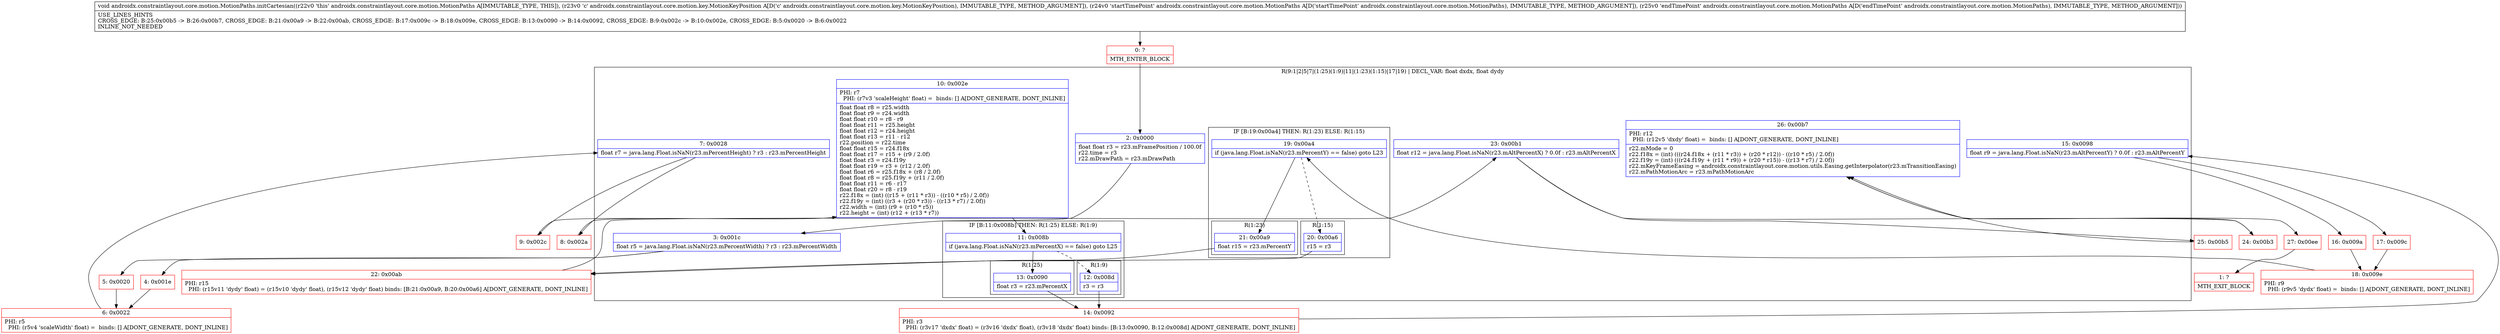 digraph "CFG forandroidx.constraintlayout.core.motion.MotionPaths.initCartesian(Landroidx\/constraintlayout\/core\/motion\/key\/MotionKeyPosition;Landroidx\/constraintlayout\/core\/motion\/MotionPaths;Landroidx\/constraintlayout\/core\/motion\/MotionPaths;)V" {
subgraph cluster_Region_191088321 {
label = "R(9:1|2|5|7|(1:25)(1:9)|11|(1:23)(1:15)|17|19) | DECL_VAR: float dxdx, float dydy\l";
node [shape=record,color=blue];
Node_2 [shape=record,label="{2\:\ 0x0000|float float r3 = r23.mFramePosition \/ 100.0f\lr22.time = r3\lr22.mDrawPath = r23.mDrawPath\l}"];
Node_3 [shape=record,label="{3\:\ 0x001c|float r5 = java.lang.Float.isNaN(r23.mPercentWidth) ? r3 : r23.mPercentWidth\l}"];
Node_7 [shape=record,label="{7\:\ 0x0028|float r7 = java.lang.Float.isNaN(r23.mPercentHeight) ? r3 : r23.mPercentHeight\l}"];
Node_10 [shape=record,label="{10\:\ 0x002e|PHI: r7 \l  PHI: (r7v3 'scaleHeight' float) =  binds: [] A[DONT_GENERATE, DONT_INLINE]\l|float float r8 = r25.width\lfloat float r9 = r24.width\lfloat float r10 = r8 \- r9\lfloat float r11 = r25.height\lfloat float r12 = r24.height\lfloat float r13 = r11 \- r12\lr22.position = r22.time\lfloat float r15 = r24.f18x\lfloat float r17 = r15 + (r9 \/ 2.0f)\lfloat float r3 = r24.f19y\lfloat float r19 = r3 + (r12 \/ 2.0f)\lfloat float r6 = r25.f18x + (r8 \/ 2.0f)\lfloat float r8 = r25.f19y + (r11 \/ 2.0f)\lfloat float r11 = r6 \- r17\lfloat float r20 = r8 \- r19\lr22.f18x = (int) ((r15 + (r11 * r3)) \- ((r10 * r5) \/ 2.0f))\lr22.f19y = (int) ((r3 + (r20 * r3)) \- ((r13 * r7) \/ 2.0f))\lr22.width = (int) (r9 + (r10 * r5))\lr22.height = (int) (r12 + (r13 * r7))\l}"];
subgraph cluster_IfRegion_1679956969 {
label = "IF [B:11:0x008b] THEN: R(1:25) ELSE: R(1:9)";
node [shape=record,color=blue];
Node_11 [shape=record,label="{11\:\ 0x008b|if (java.lang.Float.isNaN(r23.mPercentX) == false) goto L25\l}"];
subgraph cluster_Region_2002448522 {
label = "R(1:25)";
node [shape=record,color=blue];
Node_13 [shape=record,label="{13\:\ 0x0090|float r3 = r23.mPercentX\l}"];
}
subgraph cluster_Region_1807952998 {
label = "R(1:9)";
node [shape=record,color=blue];
Node_12 [shape=record,label="{12\:\ 0x008d|r3 = r3\l}"];
}
}
Node_15 [shape=record,label="{15\:\ 0x0098|float r9 = java.lang.Float.isNaN(r23.mAltPercentY) ? 0.0f : r23.mAltPercentY\l}"];
subgraph cluster_IfRegion_355863602 {
label = "IF [B:19:0x00a4] THEN: R(1:23) ELSE: R(1:15)";
node [shape=record,color=blue];
Node_19 [shape=record,label="{19\:\ 0x00a4|if (java.lang.Float.isNaN(r23.mPercentY) == false) goto L23\l}"];
subgraph cluster_Region_1654289774 {
label = "R(1:23)";
node [shape=record,color=blue];
Node_21 [shape=record,label="{21\:\ 0x00a9|float r15 = r23.mPercentY\l}"];
}
subgraph cluster_Region_2090173340 {
label = "R(1:15)";
node [shape=record,color=blue];
Node_20 [shape=record,label="{20\:\ 0x00a6|r15 = r3\l}"];
}
}
Node_23 [shape=record,label="{23\:\ 0x00b1|float r12 = java.lang.Float.isNaN(r23.mAltPercentX) ? 0.0f : r23.mAltPercentX\l}"];
Node_26 [shape=record,label="{26\:\ 0x00b7|PHI: r12 \l  PHI: (r12v5 'dxdy' float) =  binds: [] A[DONT_GENERATE, DONT_INLINE]\l|r22.mMode = 0\lr22.f18x = (int) (((r24.f18x + (r11 * r3)) + (r20 * r12)) \- ((r10 * r5) \/ 2.0f))\lr22.f19y = (int) (((r24.f19y + (r11 * r9)) + (r20 * r15)) \- ((r13 * r7) \/ 2.0f))\lr22.mKeyFrameEasing = androidx.constraintlayout.core.motion.utils.Easing.getInterpolator(r23.mTransitionEasing)\lr22.mPathMotionArc = r23.mPathMotionArc\l}"];
}
Node_0 [shape=record,color=red,label="{0\:\ ?|MTH_ENTER_BLOCK\l}"];
Node_4 [shape=record,color=red,label="{4\:\ 0x001e}"];
Node_6 [shape=record,color=red,label="{6\:\ 0x0022|PHI: r5 \l  PHI: (r5v4 'scaleWidth' float) =  binds: [] A[DONT_GENERATE, DONT_INLINE]\l}"];
Node_8 [shape=record,color=red,label="{8\:\ 0x002a}"];
Node_14 [shape=record,color=red,label="{14\:\ 0x0092|PHI: r3 \l  PHI: (r3v17 'dxdx' float) = (r3v16 'dxdx' float), (r3v18 'dxdx' float) binds: [B:13:0x0090, B:12:0x008d] A[DONT_GENERATE, DONT_INLINE]\l}"];
Node_16 [shape=record,color=red,label="{16\:\ 0x009a}"];
Node_18 [shape=record,color=red,label="{18\:\ 0x009e|PHI: r9 \l  PHI: (r9v5 'dydx' float) =  binds: [] A[DONT_GENERATE, DONT_INLINE]\l}"];
Node_22 [shape=record,color=red,label="{22\:\ 0x00ab|PHI: r15 \l  PHI: (r15v11 'dydy' float) = (r15v10 'dydy' float), (r15v12 'dydy' float) binds: [B:21:0x00a9, B:20:0x00a6] A[DONT_GENERATE, DONT_INLINE]\l}"];
Node_24 [shape=record,color=red,label="{24\:\ 0x00b3}"];
Node_27 [shape=record,color=red,label="{27\:\ 0x00ee}"];
Node_1 [shape=record,color=red,label="{1\:\ ?|MTH_EXIT_BLOCK\l}"];
Node_25 [shape=record,color=red,label="{25\:\ 0x00b5}"];
Node_17 [shape=record,color=red,label="{17\:\ 0x009c}"];
Node_9 [shape=record,color=red,label="{9\:\ 0x002c}"];
Node_5 [shape=record,color=red,label="{5\:\ 0x0020}"];
MethodNode[shape=record,label="{void androidx.constraintlayout.core.motion.MotionPaths.initCartesian((r22v0 'this' androidx.constraintlayout.core.motion.MotionPaths A[IMMUTABLE_TYPE, THIS]), (r23v0 'c' androidx.constraintlayout.core.motion.key.MotionKeyPosition A[D('c' androidx.constraintlayout.core.motion.key.MotionKeyPosition), IMMUTABLE_TYPE, METHOD_ARGUMENT]), (r24v0 'startTimePoint' androidx.constraintlayout.core.motion.MotionPaths A[D('startTimePoint' androidx.constraintlayout.core.motion.MotionPaths), IMMUTABLE_TYPE, METHOD_ARGUMENT]), (r25v0 'endTimePoint' androidx.constraintlayout.core.motion.MotionPaths A[D('endTimePoint' androidx.constraintlayout.core.motion.MotionPaths), IMMUTABLE_TYPE, METHOD_ARGUMENT]))  | USE_LINES_HINTS\lCROSS_EDGE: B:25:0x00b5 \-\> B:26:0x00b7, CROSS_EDGE: B:21:0x00a9 \-\> B:22:0x00ab, CROSS_EDGE: B:17:0x009c \-\> B:18:0x009e, CROSS_EDGE: B:13:0x0090 \-\> B:14:0x0092, CROSS_EDGE: B:9:0x002c \-\> B:10:0x002e, CROSS_EDGE: B:5:0x0020 \-\> B:6:0x0022\lINLINE_NOT_NEEDED\l}"];
MethodNode -> Node_0;Node_2 -> Node_3;
Node_3 -> Node_4;
Node_3 -> Node_5;
Node_7 -> Node_8;
Node_7 -> Node_9;
Node_10 -> Node_11;
Node_11 -> Node_12[style=dashed];
Node_11 -> Node_13;
Node_13 -> Node_14;
Node_12 -> Node_14;
Node_15 -> Node_16;
Node_15 -> Node_17;
Node_19 -> Node_20[style=dashed];
Node_19 -> Node_21;
Node_21 -> Node_22;
Node_20 -> Node_22;
Node_23 -> Node_24;
Node_23 -> Node_25;
Node_26 -> Node_27;
Node_0 -> Node_2;
Node_4 -> Node_6;
Node_6 -> Node_7;
Node_8 -> Node_10;
Node_14 -> Node_15;
Node_16 -> Node_18;
Node_18 -> Node_19;
Node_22 -> Node_23;
Node_24 -> Node_26;
Node_27 -> Node_1;
Node_25 -> Node_26;
Node_17 -> Node_18;
Node_9 -> Node_10;
Node_5 -> Node_6;
}

